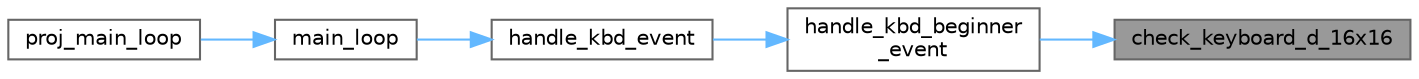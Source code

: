 digraph "check_keyboard_d_16x16"
{
 // LATEX_PDF_SIZE
  bgcolor="transparent";
  edge [fontname=Helvetica,fontsize=10,labelfontname=Helvetica,labelfontsize=10];
  node [fontname=Helvetica,fontsize=10,shape=box,height=0.2,width=0.4];
  rankdir="RL";
  Node1 [label="check_keyboard_d_16x16",height=0.2,width=0.4,color="gray40", fillcolor="grey60", style="filled", fontcolor="black",tooltip="This function checks for the 'D' key press on the keyboard in a 16x16 grid."];
  Node1 -> Node2 [dir="back",color="steelblue1",style="solid"];
  Node2 [label="handle_kbd_beginner\l_event",height=0.2,width=0.4,color="grey40", fillcolor="white", style="filled",URL="$kbc__event__handler_8c.html#a7b16a1fb4b10b626ebb39a9cddf2c4de",tooltip="This function handles keyboard events specific to the beginner state."];
  Node2 -> Node3 [dir="back",color="steelblue1",style="solid"];
  Node3 [label="handle_kbd_event",height=0.2,width=0.4,color="grey40", fillcolor="white", style="filled",URL="$kbc__event__handler_8c.html#a8f953f3d6c73d1b602907e7e4a2426e8",tooltip="This function handles keyboard events by dispatching them to the appropriate event handler based on t..."];
  Node3 -> Node4 [dir="back",color="steelblue1",style="solid"];
  Node4 [label="main_loop",height=0.2,width=0.4,color="grey40", fillcolor="white", style="filled",URL="$int__manager_8c.html#a24285aea4a27f96c321b2628788e9a57",tooltip="Main loop of the system. This function enters the main loop of the system and continuously waits for ..."];
  Node4 -> Node5 [dir="back",color="steelblue1",style="solid"];
  Node5 [label="proj_main_loop",height=0.2,width=0.4,color="grey40", fillcolor="white", style="filled",URL="$main_8c.html#a2a16f651eccbd248e1ad3b3b924b143b",tooltip=" "];
}
